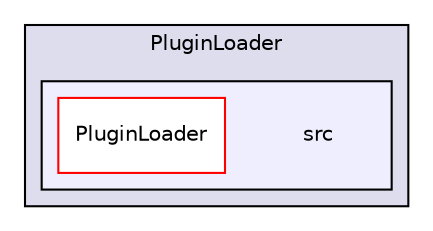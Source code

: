 digraph "D:/Work/Programmieren/Java/D-MARLA/Implementation/R_Components/PluginLoader/src" {
  compound=true
  node [ fontsize="10", fontname="Helvetica"];
  edge [ labelfontsize="10", labelfontname="Helvetica"];
  subgraph clusterdir_26e978d3508a30e2c74706671f394228 {
    graph [ bgcolor="#ddddee", pencolor="black", label="PluginLoader" fontname="Helvetica", fontsize="10", URL="dir_26e978d3508a30e2c74706671f394228.html"]
  subgraph clusterdir_5987d81e47660d80dbbc2f102f15f0d4 {
    graph [ bgcolor="#eeeeff", pencolor="black", label="" URL="dir_5987d81e47660d80dbbc2f102f15f0d4.html"];
    dir_5987d81e47660d80dbbc2f102f15f0d4 [shape=plaintext label="src"];
    dir_4e6bcb78990bd1af2deaf6d974f51128 [shape=box label="PluginLoader" color="red" fillcolor="white" style="filled" URL="dir_4e6bcb78990bd1af2deaf6d974f51128.html"];
  }
  }
}
